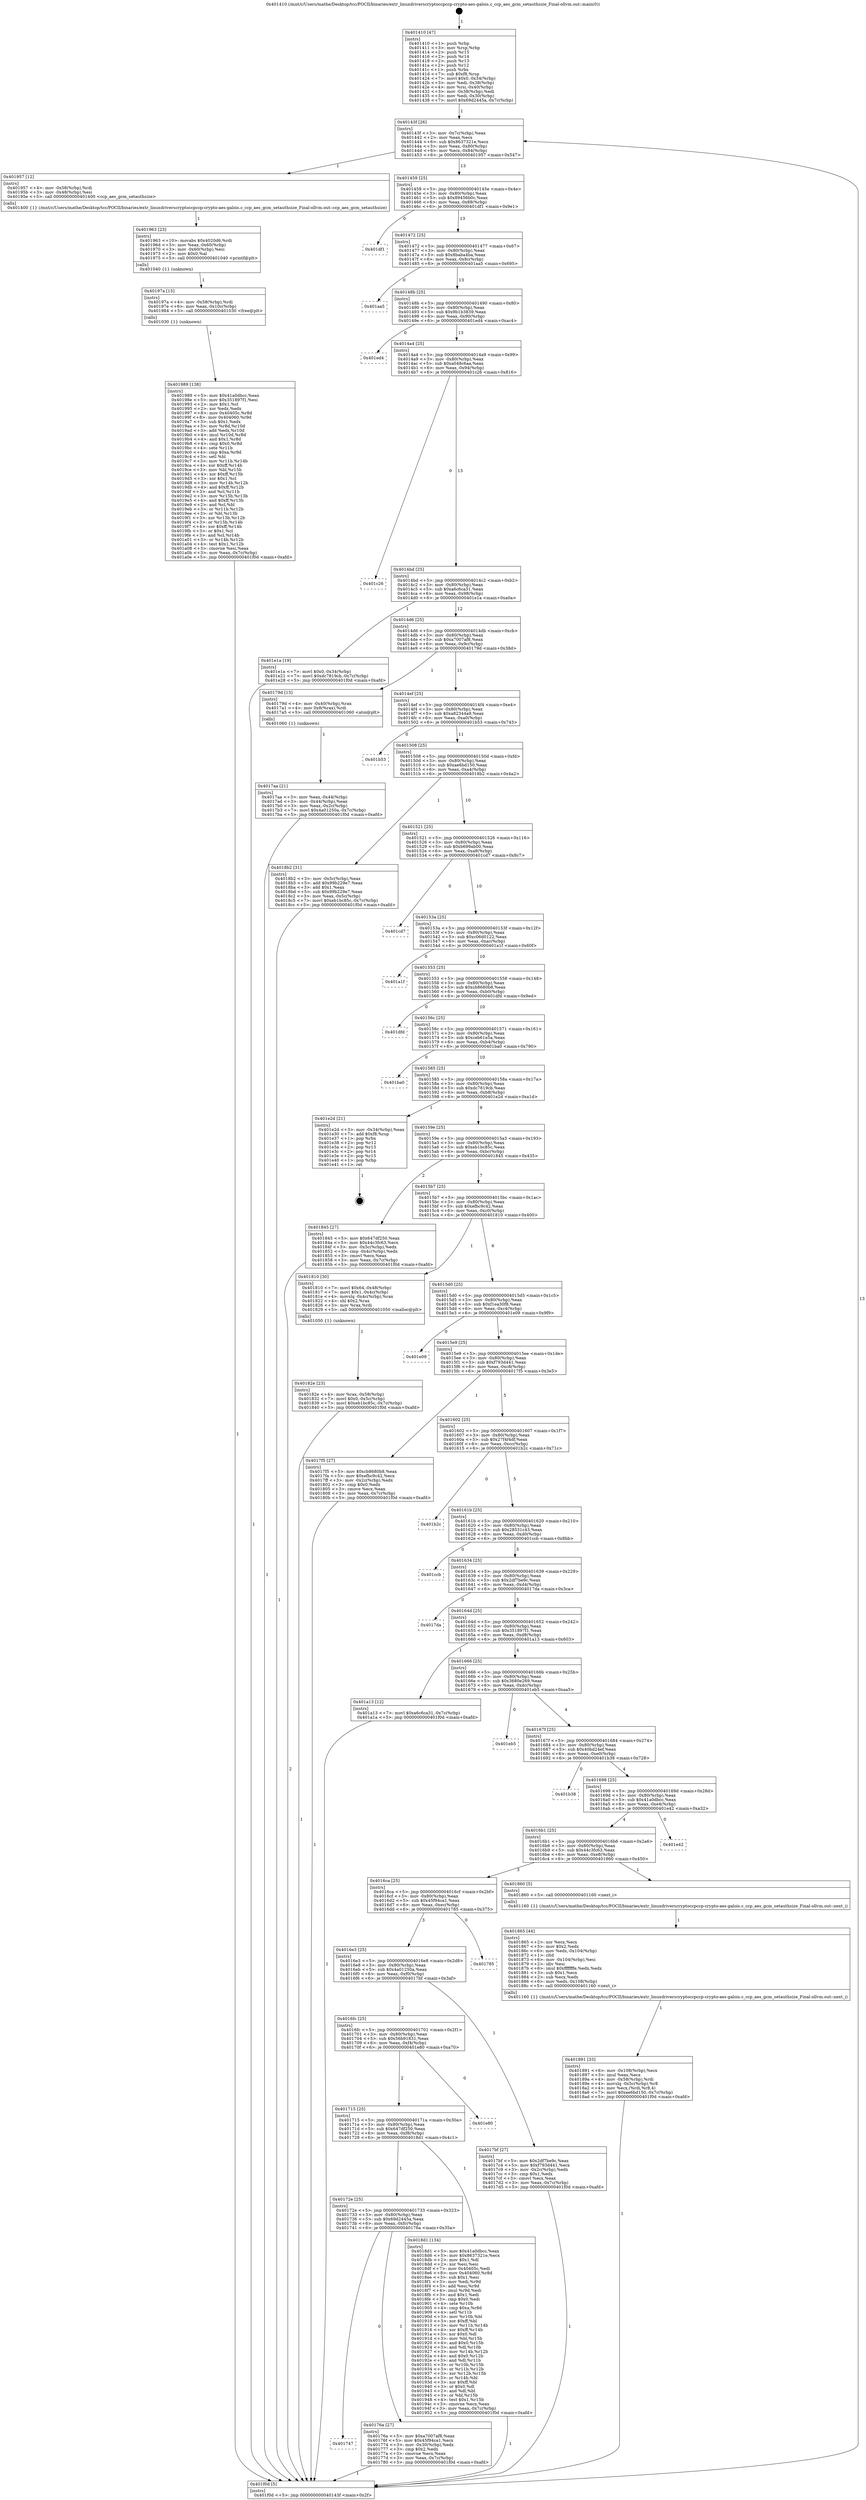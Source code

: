digraph "0x401410" {
  label = "0x401410 (/mnt/c/Users/mathe/Desktop/tcc/POCII/binaries/extr_linuxdriverscryptoccpccp-crypto-aes-galois.c_ccp_aes_gcm_setauthsize_Final-ollvm.out::main(0))"
  labelloc = "t"
  node[shape=record]

  Entry [label="",width=0.3,height=0.3,shape=circle,fillcolor=black,style=filled]
  "0x40143f" [label="{
     0x40143f [26]\l
     | [instrs]\l
     &nbsp;&nbsp;0x40143f \<+3\>: mov -0x7c(%rbp),%eax\l
     &nbsp;&nbsp;0x401442 \<+2\>: mov %eax,%ecx\l
     &nbsp;&nbsp;0x401444 \<+6\>: sub $0x8637321e,%ecx\l
     &nbsp;&nbsp;0x40144a \<+3\>: mov %eax,-0x80(%rbp)\l
     &nbsp;&nbsp;0x40144d \<+6\>: mov %ecx,-0x84(%rbp)\l
     &nbsp;&nbsp;0x401453 \<+6\>: je 0000000000401957 \<main+0x547\>\l
  }"]
  "0x401957" [label="{
     0x401957 [12]\l
     | [instrs]\l
     &nbsp;&nbsp;0x401957 \<+4\>: mov -0x58(%rbp),%rdi\l
     &nbsp;&nbsp;0x40195b \<+3\>: mov -0x48(%rbp),%esi\l
     &nbsp;&nbsp;0x40195e \<+5\>: call 0000000000401400 \<ccp_aes_gcm_setauthsize\>\l
     | [calls]\l
     &nbsp;&nbsp;0x401400 \{1\} (/mnt/c/Users/mathe/Desktop/tcc/POCII/binaries/extr_linuxdriverscryptoccpccp-crypto-aes-galois.c_ccp_aes_gcm_setauthsize_Final-ollvm.out::ccp_aes_gcm_setauthsize)\l
  }"]
  "0x401459" [label="{
     0x401459 [25]\l
     | [instrs]\l
     &nbsp;&nbsp;0x401459 \<+5\>: jmp 000000000040145e \<main+0x4e\>\l
     &nbsp;&nbsp;0x40145e \<+3\>: mov -0x80(%rbp),%eax\l
     &nbsp;&nbsp;0x401461 \<+5\>: sub $0x89456b0c,%eax\l
     &nbsp;&nbsp;0x401466 \<+6\>: mov %eax,-0x88(%rbp)\l
     &nbsp;&nbsp;0x40146c \<+6\>: je 0000000000401df1 \<main+0x9e1\>\l
  }"]
  Exit [label="",width=0.3,height=0.3,shape=circle,fillcolor=black,style=filled,peripheries=2]
  "0x401df1" [label="{
     0x401df1\l
  }", style=dashed]
  "0x401472" [label="{
     0x401472 [25]\l
     | [instrs]\l
     &nbsp;&nbsp;0x401472 \<+5\>: jmp 0000000000401477 \<main+0x67\>\l
     &nbsp;&nbsp;0x401477 \<+3\>: mov -0x80(%rbp),%eax\l
     &nbsp;&nbsp;0x40147a \<+5\>: sub $0x8baba4ba,%eax\l
     &nbsp;&nbsp;0x40147f \<+6\>: mov %eax,-0x8c(%rbp)\l
     &nbsp;&nbsp;0x401485 \<+6\>: je 0000000000401aa5 \<main+0x695\>\l
  }"]
  "0x401989" [label="{
     0x401989 [138]\l
     | [instrs]\l
     &nbsp;&nbsp;0x401989 \<+5\>: mov $0x41a0dbcc,%eax\l
     &nbsp;&nbsp;0x40198e \<+5\>: mov $0x351897f1,%esi\l
     &nbsp;&nbsp;0x401993 \<+2\>: mov $0x1,%cl\l
     &nbsp;&nbsp;0x401995 \<+2\>: xor %edx,%edx\l
     &nbsp;&nbsp;0x401997 \<+8\>: mov 0x40405c,%r8d\l
     &nbsp;&nbsp;0x40199f \<+8\>: mov 0x404060,%r9d\l
     &nbsp;&nbsp;0x4019a7 \<+3\>: sub $0x1,%edx\l
     &nbsp;&nbsp;0x4019aa \<+3\>: mov %r8d,%r10d\l
     &nbsp;&nbsp;0x4019ad \<+3\>: add %edx,%r10d\l
     &nbsp;&nbsp;0x4019b0 \<+4\>: imul %r10d,%r8d\l
     &nbsp;&nbsp;0x4019b4 \<+4\>: and $0x1,%r8d\l
     &nbsp;&nbsp;0x4019b8 \<+4\>: cmp $0x0,%r8d\l
     &nbsp;&nbsp;0x4019bc \<+4\>: sete %r11b\l
     &nbsp;&nbsp;0x4019c0 \<+4\>: cmp $0xa,%r9d\l
     &nbsp;&nbsp;0x4019c4 \<+3\>: setl %bl\l
     &nbsp;&nbsp;0x4019c7 \<+3\>: mov %r11b,%r14b\l
     &nbsp;&nbsp;0x4019ca \<+4\>: xor $0xff,%r14b\l
     &nbsp;&nbsp;0x4019ce \<+3\>: mov %bl,%r15b\l
     &nbsp;&nbsp;0x4019d1 \<+4\>: xor $0xff,%r15b\l
     &nbsp;&nbsp;0x4019d5 \<+3\>: xor $0x1,%cl\l
     &nbsp;&nbsp;0x4019d8 \<+3\>: mov %r14b,%r12b\l
     &nbsp;&nbsp;0x4019db \<+4\>: and $0xff,%r12b\l
     &nbsp;&nbsp;0x4019df \<+3\>: and %cl,%r11b\l
     &nbsp;&nbsp;0x4019e2 \<+3\>: mov %r15b,%r13b\l
     &nbsp;&nbsp;0x4019e5 \<+4\>: and $0xff,%r13b\l
     &nbsp;&nbsp;0x4019e9 \<+2\>: and %cl,%bl\l
     &nbsp;&nbsp;0x4019eb \<+3\>: or %r11b,%r12b\l
     &nbsp;&nbsp;0x4019ee \<+3\>: or %bl,%r13b\l
     &nbsp;&nbsp;0x4019f1 \<+3\>: xor %r13b,%r12b\l
     &nbsp;&nbsp;0x4019f4 \<+3\>: or %r15b,%r14b\l
     &nbsp;&nbsp;0x4019f7 \<+4\>: xor $0xff,%r14b\l
     &nbsp;&nbsp;0x4019fb \<+3\>: or $0x1,%cl\l
     &nbsp;&nbsp;0x4019fe \<+3\>: and %cl,%r14b\l
     &nbsp;&nbsp;0x401a01 \<+3\>: or %r14b,%r12b\l
     &nbsp;&nbsp;0x401a04 \<+4\>: test $0x1,%r12b\l
     &nbsp;&nbsp;0x401a08 \<+3\>: cmovne %esi,%eax\l
     &nbsp;&nbsp;0x401a0b \<+3\>: mov %eax,-0x7c(%rbp)\l
     &nbsp;&nbsp;0x401a0e \<+5\>: jmp 0000000000401f0d \<main+0xafd\>\l
  }"]
  "0x401aa5" [label="{
     0x401aa5\l
  }", style=dashed]
  "0x40148b" [label="{
     0x40148b [25]\l
     | [instrs]\l
     &nbsp;&nbsp;0x40148b \<+5\>: jmp 0000000000401490 \<main+0x80\>\l
     &nbsp;&nbsp;0x401490 \<+3\>: mov -0x80(%rbp),%eax\l
     &nbsp;&nbsp;0x401493 \<+5\>: sub $0x9b1b3839,%eax\l
     &nbsp;&nbsp;0x401498 \<+6\>: mov %eax,-0x90(%rbp)\l
     &nbsp;&nbsp;0x40149e \<+6\>: je 0000000000401ed4 \<main+0xac4\>\l
  }"]
  "0x40197a" [label="{
     0x40197a [15]\l
     | [instrs]\l
     &nbsp;&nbsp;0x40197a \<+4\>: mov -0x58(%rbp),%rdi\l
     &nbsp;&nbsp;0x40197e \<+6\>: mov %eax,-0x10c(%rbp)\l
     &nbsp;&nbsp;0x401984 \<+5\>: call 0000000000401030 \<free@plt\>\l
     | [calls]\l
     &nbsp;&nbsp;0x401030 \{1\} (unknown)\l
  }"]
  "0x401ed4" [label="{
     0x401ed4\l
  }", style=dashed]
  "0x4014a4" [label="{
     0x4014a4 [25]\l
     | [instrs]\l
     &nbsp;&nbsp;0x4014a4 \<+5\>: jmp 00000000004014a9 \<main+0x99\>\l
     &nbsp;&nbsp;0x4014a9 \<+3\>: mov -0x80(%rbp),%eax\l
     &nbsp;&nbsp;0x4014ac \<+5\>: sub $0xa048c6aa,%eax\l
     &nbsp;&nbsp;0x4014b1 \<+6\>: mov %eax,-0x94(%rbp)\l
     &nbsp;&nbsp;0x4014b7 \<+6\>: je 0000000000401c26 \<main+0x816\>\l
  }"]
  "0x401963" [label="{
     0x401963 [23]\l
     | [instrs]\l
     &nbsp;&nbsp;0x401963 \<+10\>: movabs $0x4020d6,%rdi\l
     &nbsp;&nbsp;0x40196d \<+3\>: mov %eax,-0x60(%rbp)\l
     &nbsp;&nbsp;0x401970 \<+3\>: mov -0x60(%rbp),%esi\l
     &nbsp;&nbsp;0x401973 \<+2\>: mov $0x0,%al\l
     &nbsp;&nbsp;0x401975 \<+5\>: call 0000000000401040 \<printf@plt\>\l
     | [calls]\l
     &nbsp;&nbsp;0x401040 \{1\} (unknown)\l
  }"]
  "0x401c26" [label="{
     0x401c26\l
  }", style=dashed]
  "0x4014bd" [label="{
     0x4014bd [25]\l
     | [instrs]\l
     &nbsp;&nbsp;0x4014bd \<+5\>: jmp 00000000004014c2 \<main+0xb2\>\l
     &nbsp;&nbsp;0x4014c2 \<+3\>: mov -0x80(%rbp),%eax\l
     &nbsp;&nbsp;0x4014c5 \<+5\>: sub $0xa6c6ca31,%eax\l
     &nbsp;&nbsp;0x4014ca \<+6\>: mov %eax,-0x98(%rbp)\l
     &nbsp;&nbsp;0x4014d0 \<+6\>: je 0000000000401e1a \<main+0xa0a\>\l
  }"]
  "0x401891" [label="{
     0x401891 [33]\l
     | [instrs]\l
     &nbsp;&nbsp;0x401891 \<+6\>: mov -0x108(%rbp),%ecx\l
     &nbsp;&nbsp;0x401897 \<+3\>: imul %eax,%ecx\l
     &nbsp;&nbsp;0x40189a \<+4\>: mov -0x58(%rbp),%rdi\l
     &nbsp;&nbsp;0x40189e \<+4\>: movslq -0x5c(%rbp),%r8\l
     &nbsp;&nbsp;0x4018a2 \<+4\>: mov %ecx,(%rdi,%r8,4)\l
     &nbsp;&nbsp;0x4018a6 \<+7\>: movl $0xae6bd150,-0x7c(%rbp)\l
     &nbsp;&nbsp;0x4018ad \<+5\>: jmp 0000000000401f0d \<main+0xafd\>\l
  }"]
  "0x401e1a" [label="{
     0x401e1a [19]\l
     | [instrs]\l
     &nbsp;&nbsp;0x401e1a \<+7\>: movl $0x0,-0x34(%rbp)\l
     &nbsp;&nbsp;0x401e21 \<+7\>: movl $0xdc7819cb,-0x7c(%rbp)\l
     &nbsp;&nbsp;0x401e28 \<+5\>: jmp 0000000000401f0d \<main+0xafd\>\l
  }"]
  "0x4014d6" [label="{
     0x4014d6 [25]\l
     | [instrs]\l
     &nbsp;&nbsp;0x4014d6 \<+5\>: jmp 00000000004014db \<main+0xcb\>\l
     &nbsp;&nbsp;0x4014db \<+3\>: mov -0x80(%rbp),%eax\l
     &nbsp;&nbsp;0x4014de \<+5\>: sub $0xa7007af8,%eax\l
     &nbsp;&nbsp;0x4014e3 \<+6\>: mov %eax,-0x9c(%rbp)\l
     &nbsp;&nbsp;0x4014e9 \<+6\>: je 000000000040179d \<main+0x38d\>\l
  }"]
  "0x401865" [label="{
     0x401865 [44]\l
     | [instrs]\l
     &nbsp;&nbsp;0x401865 \<+2\>: xor %ecx,%ecx\l
     &nbsp;&nbsp;0x401867 \<+5\>: mov $0x2,%edx\l
     &nbsp;&nbsp;0x40186c \<+6\>: mov %edx,-0x104(%rbp)\l
     &nbsp;&nbsp;0x401872 \<+1\>: cltd\l
     &nbsp;&nbsp;0x401873 \<+6\>: mov -0x104(%rbp),%esi\l
     &nbsp;&nbsp;0x401879 \<+2\>: idiv %esi\l
     &nbsp;&nbsp;0x40187b \<+6\>: imul $0xfffffffe,%edx,%edx\l
     &nbsp;&nbsp;0x401881 \<+3\>: sub $0x1,%ecx\l
     &nbsp;&nbsp;0x401884 \<+2\>: sub %ecx,%edx\l
     &nbsp;&nbsp;0x401886 \<+6\>: mov %edx,-0x108(%rbp)\l
     &nbsp;&nbsp;0x40188c \<+5\>: call 0000000000401160 \<next_i\>\l
     | [calls]\l
     &nbsp;&nbsp;0x401160 \{1\} (/mnt/c/Users/mathe/Desktop/tcc/POCII/binaries/extr_linuxdriverscryptoccpccp-crypto-aes-galois.c_ccp_aes_gcm_setauthsize_Final-ollvm.out::next_i)\l
  }"]
  "0x40179d" [label="{
     0x40179d [13]\l
     | [instrs]\l
     &nbsp;&nbsp;0x40179d \<+4\>: mov -0x40(%rbp),%rax\l
     &nbsp;&nbsp;0x4017a1 \<+4\>: mov 0x8(%rax),%rdi\l
     &nbsp;&nbsp;0x4017a5 \<+5\>: call 0000000000401060 \<atoi@plt\>\l
     | [calls]\l
     &nbsp;&nbsp;0x401060 \{1\} (unknown)\l
  }"]
  "0x4014ef" [label="{
     0x4014ef [25]\l
     | [instrs]\l
     &nbsp;&nbsp;0x4014ef \<+5\>: jmp 00000000004014f4 \<main+0xe4\>\l
     &nbsp;&nbsp;0x4014f4 \<+3\>: mov -0x80(%rbp),%eax\l
     &nbsp;&nbsp;0x4014f7 \<+5\>: sub $0xa82344a9,%eax\l
     &nbsp;&nbsp;0x4014fc \<+6\>: mov %eax,-0xa0(%rbp)\l
     &nbsp;&nbsp;0x401502 \<+6\>: je 0000000000401b53 \<main+0x743\>\l
  }"]
  "0x40182e" [label="{
     0x40182e [23]\l
     | [instrs]\l
     &nbsp;&nbsp;0x40182e \<+4\>: mov %rax,-0x58(%rbp)\l
     &nbsp;&nbsp;0x401832 \<+7\>: movl $0x0,-0x5c(%rbp)\l
     &nbsp;&nbsp;0x401839 \<+7\>: movl $0xeb1bc85c,-0x7c(%rbp)\l
     &nbsp;&nbsp;0x401840 \<+5\>: jmp 0000000000401f0d \<main+0xafd\>\l
  }"]
  "0x401b53" [label="{
     0x401b53\l
  }", style=dashed]
  "0x401508" [label="{
     0x401508 [25]\l
     | [instrs]\l
     &nbsp;&nbsp;0x401508 \<+5\>: jmp 000000000040150d \<main+0xfd\>\l
     &nbsp;&nbsp;0x40150d \<+3\>: mov -0x80(%rbp),%eax\l
     &nbsp;&nbsp;0x401510 \<+5\>: sub $0xae6bd150,%eax\l
     &nbsp;&nbsp;0x401515 \<+6\>: mov %eax,-0xa4(%rbp)\l
     &nbsp;&nbsp;0x40151b \<+6\>: je 00000000004018b2 \<main+0x4a2\>\l
  }"]
  "0x4017aa" [label="{
     0x4017aa [21]\l
     | [instrs]\l
     &nbsp;&nbsp;0x4017aa \<+3\>: mov %eax,-0x44(%rbp)\l
     &nbsp;&nbsp;0x4017ad \<+3\>: mov -0x44(%rbp),%eax\l
     &nbsp;&nbsp;0x4017b0 \<+3\>: mov %eax,-0x2c(%rbp)\l
     &nbsp;&nbsp;0x4017b3 \<+7\>: movl $0x4a01250a,-0x7c(%rbp)\l
     &nbsp;&nbsp;0x4017ba \<+5\>: jmp 0000000000401f0d \<main+0xafd\>\l
  }"]
  "0x4018b2" [label="{
     0x4018b2 [31]\l
     | [instrs]\l
     &nbsp;&nbsp;0x4018b2 \<+3\>: mov -0x5c(%rbp),%eax\l
     &nbsp;&nbsp;0x4018b5 \<+5\>: add $0x99b229e7,%eax\l
     &nbsp;&nbsp;0x4018ba \<+3\>: add $0x1,%eax\l
     &nbsp;&nbsp;0x4018bd \<+5\>: sub $0x99b229e7,%eax\l
     &nbsp;&nbsp;0x4018c2 \<+3\>: mov %eax,-0x5c(%rbp)\l
     &nbsp;&nbsp;0x4018c5 \<+7\>: movl $0xeb1bc85c,-0x7c(%rbp)\l
     &nbsp;&nbsp;0x4018cc \<+5\>: jmp 0000000000401f0d \<main+0xafd\>\l
  }"]
  "0x401521" [label="{
     0x401521 [25]\l
     | [instrs]\l
     &nbsp;&nbsp;0x401521 \<+5\>: jmp 0000000000401526 \<main+0x116\>\l
     &nbsp;&nbsp;0x401526 \<+3\>: mov -0x80(%rbp),%eax\l
     &nbsp;&nbsp;0x401529 \<+5\>: sub $0xb699ab00,%eax\l
     &nbsp;&nbsp;0x40152e \<+6\>: mov %eax,-0xa8(%rbp)\l
     &nbsp;&nbsp;0x401534 \<+6\>: je 0000000000401cd7 \<main+0x8c7\>\l
  }"]
  "0x401410" [label="{
     0x401410 [47]\l
     | [instrs]\l
     &nbsp;&nbsp;0x401410 \<+1\>: push %rbp\l
     &nbsp;&nbsp;0x401411 \<+3\>: mov %rsp,%rbp\l
     &nbsp;&nbsp;0x401414 \<+2\>: push %r15\l
     &nbsp;&nbsp;0x401416 \<+2\>: push %r14\l
     &nbsp;&nbsp;0x401418 \<+2\>: push %r13\l
     &nbsp;&nbsp;0x40141a \<+2\>: push %r12\l
     &nbsp;&nbsp;0x40141c \<+1\>: push %rbx\l
     &nbsp;&nbsp;0x40141d \<+7\>: sub $0xf8,%rsp\l
     &nbsp;&nbsp;0x401424 \<+7\>: movl $0x0,-0x34(%rbp)\l
     &nbsp;&nbsp;0x40142b \<+3\>: mov %edi,-0x38(%rbp)\l
     &nbsp;&nbsp;0x40142e \<+4\>: mov %rsi,-0x40(%rbp)\l
     &nbsp;&nbsp;0x401432 \<+3\>: mov -0x38(%rbp),%edi\l
     &nbsp;&nbsp;0x401435 \<+3\>: mov %edi,-0x30(%rbp)\l
     &nbsp;&nbsp;0x401438 \<+7\>: movl $0x69d2445a,-0x7c(%rbp)\l
  }"]
  "0x401cd7" [label="{
     0x401cd7\l
  }", style=dashed]
  "0x40153a" [label="{
     0x40153a [25]\l
     | [instrs]\l
     &nbsp;&nbsp;0x40153a \<+5\>: jmp 000000000040153f \<main+0x12f\>\l
     &nbsp;&nbsp;0x40153f \<+3\>: mov -0x80(%rbp),%eax\l
     &nbsp;&nbsp;0x401542 \<+5\>: sub $0xc06d0122,%eax\l
     &nbsp;&nbsp;0x401547 \<+6\>: mov %eax,-0xac(%rbp)\l
     &nbsp;&nbsp;0x40154d \<+6\>: je 0000000000401a1f \<main+0x60f\>\l
  }"]
  "0x401f0d" [label="{
     0x401f0d [5]\l
     | [instrs]\l
     &nbsp;&nbsp;0x401f0d \<+5\>: jmp 000000000040143f \<main+0x2f\>\l
  }"]
  "0x401a1f" [label="{
     0x401a1f\l
  }", style=dashed]
  "0x401553" [label="{
     0x401553 [25]\l
     | [instrs]\l
     &nbsp;&nbsp;0x401553 \<+5\>: jmp 0000000000401558 \<main+0x148\>\l
     &nbsp;&nbsp;0x401558 \<+3\>: mov -0x80(%rbp),%eax\l
     &nbsp;&nbsp;0x40155b \<+5\>: sub $0xcb8680b8,%eax\l
     &nbsp;&nbsp;0x401560 \<+6\>: mov %eax,-0xb0(%rbp)\l
     &nbsp;&nbsp;0x401566 \<+6\>: je 0000000000401dfd \<main+0x9ed\>\l
  }"]
  "0x401747" [label="{
     0x401747\l
  }", style=dashed]
  "0x401dfd" [label="{
     0x401dfd\l
  }", style=dashed]
  "0x40156c" [label="{
     0x40156c [25]\l
     | [instrs]\l
     &nbsp;&nbsp;0x40156c \<+5\>: jmp 0000000000401571 \<main+0x161\>\l
     &nbsp;&nbsp;0x401571 \<+3\>: mov -0x80(%rbp),%eax\l
     &nbsp;&nbsp;0x401574 \<+5\>: sub $0xceb61e5a,%eax\l
     &nbsp;&nbsp;0x401579 \<+6\>: mov %eax,-0xb4(%rbp)\l
     &nbsp;&nbsp;0x40157f \<+6\>: je 0000000000401ba0 \<main+0x790\>\l
  }"]
  "0x40176a" [label="{
     0x40176a [27]\l
     | [instrs]\l
     &nbsp;&nbsp;0x40176a \<+5\>: mov $0xa7007af8,%eax\l
     &nbsp;&nbsp;0x40176f \<+5\>: mov $0x45f94ca1,%ecx\l
     &nbsp;&nbsp;0x401774 \<+3\>: mov -0x30(%rbp),%edx\l
     &nbsp;&nbsp;0x401777 \<+3\>: cmp $0x2,%edx\l
     &nbsp;&nbsp;0x40177a \<+3\>: cmovne %ecx,%eax\l
     &nbsp;&nbsp;0x40177d \<+3\>: mov %eax,-0x7c(%rbp)\l
     &nbsp;&nbsp;0x401780 \<+5\>: jmp 0000000000401f0d \<main+0xafd\>\l
  }"]
  "0x401ba0" [label="{
     0x401ba0\l
  }", style=dashed]
  "0x401585" [label="{
     0x401585 [25]\l
     | [instrs]\l
     &nbsp;&nbsp;0x401585 \<+5\>: jmp 000000000040158a \<main+0x17a\>\l
     &nbsp;&nbsp;0x40158a \<+3\>: mov -0x80(%rbp),%eax\l
     &nbsp;&nbsp;0x40158d \<+5\>: sub $0xdc7819cb,%eax\l
     &nbsp;&nbsp;0x401592 \<+6\>: mov %eax,-0xb8(%rbp)\l
     &nbsp;&nbsp;0x401598 \<+6\>: je 0000000000401e2d \<main+0xa1d\>\l
  }"]
  "0x40172e" [label="{
     0x40172e [25]\l
     | [instrs]\l
     &nbsp;&nbsp;0x40172e \<+5\>: jmp 0000000000401733 \<main+0x323\>\l
     &nbsp;&nbsp;0x401733 \<+3\>: mov -0x80(%rbp),%eax\l
     &nbsp;&nbsp;0x401736 \<+5\>: sub $0x69d2445a,%eax\l
     &nbsp;&nbsp;0x40173b \<+6\>: mov %eax,-0xfc(%rbp)\l
     &nbsp;&nbsp;0x401741 \<+6\>: je 000000000040176a \<main+0x35a\>\l
  }"]
  "0x401e2d" [label="{
     0x401e2d [21]\l
     | [instrs]\l
     &nbsp;&nbsp;0x401e2d \<+3\>: mov -0x34(%rbp),%eax\l
     &nbsp;&nbsp;0x401e30 \<+7\>: add $0xf8,%rsp\l
     &nbsp;&nbsp;0x401e37 \<+1\>: pop %rbx\l
     &nbsp;&nbsp;0x401e38 \<+2\>: pop %r12\l
     &nbsp;&nbsp;0x401e3a \<+2\>: pop %r13\l
     &nbsp;&nbsp;0x401e3c \<+2\>: pop %r14\l
     &nbsp;&nbsp;0x401e3e \<+2\>: pop %r15\l
     &nbsp;&nbsp;0x401e40 \<+1\>: pop %rbp\l
     &nbsp;&nbsp;0x401e41 \<+1\>: ret\l
  }"]
  "0x40159e" [label="{
     0x40159e [25]\l
     | [instrs]\l
     &nbsp;&nbsp;0x40159e \<+5\>: jmp 00000000004015a3 \<main+0x193\>\l
     &nbsp;&nbsp;0x4015a3 \<+3\>: mov -0x80(%rbp),%eax\l
     &nbsp;&nbsp;0x4015a6 \<+5\>: sub $0xeb1bc85c,%eax\l
     &nbsp;&nbsp;0x4015ab \<+6\>: mov %eax,-0xbc(%rbp)\l
     &nbsp;&nbsp;0x4015b1 \<+6\>: je 0000000000401845 \<main+0x435\>\l
  }"]
  "0x4018d1" [label="{
     0x4018d1 [134]\l
     | [instrs]\l
     &nbsp;&nbsp;0x4018d1 \<+5\>: mov $0x41a0dbcc,%eax\l
     &nbsp;&nbsp;0x4018d6 \<+5\>: mov $0x8637321e,%ecx\l
     &nbsp;&nbsp;0x4018db \<+2\>: mov $0x1,%dl\l
     &nbsp;&nbsp;0x4018dd \<+2\>: xor %esi,%esi\l
     &nbsp;&nbsp;0x4018df \<+7\>: mov 0x40405c,%edi\l
     &nbsp;&nbsp;0x4018e6 \<+8\>: mov 0x404060,%r8d\l
     &nbsp;&nbsp;0x4018ee \<+3\>: sub $0x1,%esi\l
     &nbsp;&nbsp;0x4018f1 \<+3\>: mov %edi,%r9d\l
     &nbsp;&nbsp;0x4018f4 \<+3\>: add %esi,%r9d\l
     &nbsp;&nbsp;0x4018f7 \<+4\>: imul %r9d,%edi\l
     &nbsp;&nbsp;0x4018fb \<+3\>: and $0x1,%edi\l
     &nbsp;&nbsp;0x4018fe \<+3\>: cmp $0x0,%edi\l
     &nbsp;&nbsp;0x401901 \<+4\>: sete %r10b\l
     &nbsp;&nbsp;0x401905 \<+4\>: cmp $0xa,%r8d\l
     &nbsp;&nbsp;0x401909 \<+4\>: setl %r11b\l
     &nbsp;&nbsp;0x40190d \<+3\>: mov %r10b,%bl\l
     &nbsp;&nbsp;0x401910 \<+3\>: xor $0xff,%bl\l
     &nbsp;&nbsp;0x401913 \<+3\>: mov %r11b,%r14b\l
     &nbsp;&nbsp;0x401916 \<+4\>: xor $0xff,%r14b\l
     &nbsp;&nbsp;0x40191a \<+3\>: xor $0x0,%dl\l
     &nbsp;&nbsp;0x40191d \<+3\>: mov %bl,%r15b\l
     &nbsp;&nbsp;0x401920 \<+4\>: and $0x0,%r15b\l
     &nbsp;&nbsp;0x401924 \<+3\>: and %dl,%r10b\l
     &nbsp;&nbsp;0x401927 \<+3\>: mov %r14b,%r12b\l
     &nbsp;&nbsp;0x40192a \<+4\>: and $0x0,%r12b\l
     &nbsp;&nbsp;0x40192e \<+3\>: and %dl,%r11b\l
     &nbsp;&nbsp;0x401931 \<+3\>: or %r10b,%r15b\l
     &nbsp;&nbsp;0x401934 \<+3\>: or %r11b,%r12b\l
     &nbsp;&nbsp;0x401937 \<+3\>: xor %r12b,%r15b\l
     &nbsp;&nbsp;0x40193a \<+3\>: or %r14b,%bl\l
     &nbsp;&nbsp;0x40193d \<+3\>: xor $0xff,%bl\l
     &nbsp;&nbsp;0x401940 \<+3\>: or $0x0,%dl\l
     &nbsp;&nbsp;0x401943 \<+2\>: and %dl,%bl\l
     &nbsp;&nbsp;0x401945 \<+3\>: or %bl,%r15b\l
     &nbsp;&nbsp;0x401948 \<+4\>: test $0x1,%r15b\l
     &nbsp;&nbsp;0x40194c \<+3\>: cmovne %ecx,%eax\l
     &nbsp;&nbsp;0x40194f \<+3\>: mov %eax,-0x7c(%rbp)\l
     &nbsp;&nbsp;0x401952 \<+5\>: jmp 0000000000401f0d \<main+0xafd\>\l
  }"]
  "0x401845" [label="{
     0x401845 [27]\l
     | [instrs]\l
     &nbsp;&nbsp;0x401845 \<+5\>: mov $0x647df250,%eax\l
     &nbsp;&nbsp;0x40184a \<+5\>: mov $0x44c3fc63,%ecx\l
     &nbsp;&nbsp;0x40184f \<+3\>: mov -0x5c(%rbp),%edx\l
     &nbsp;&nbsp;0x401852 \<+3\>: cmp -0x4c(%rbp),%edx\l
     &nbsp;&nbsp;0x401855 \<+3\>: cmovl %ecx,%eax\l
     &nbsp;&nbsp;0x401858 \<+3\>: mov %eax,-0x7c(%rbp)\l
     &nbsp;&nbsp;0x40185b \<+5\>: jmp 0000000000401f0d \<main+0xafd\>\l
  }"]
  "0x4015b7" [label="{
     0x4015b7 [25]\l
     | [instrs]\l
     &nbsp;&nbsp;0x4015b7 \<+5\>: jmp 00000000004015bc \<main+0x1ac\>\l
     &nbsp;&nbsp;0x4015bc \<+3\>: mov -0x80(%rbp),%eax\l
     &nbsp;&nbsp;0x4015bf \<+5\>: sub $0xefbc9c42,%eax\l
     &nbsp;&nbsp;0x4015c4 \<+6\>: mov %eax,-0xc0(%rbp)\l
     &nbsp;&nbsp;0x4015ca \<+6\>: je 0000000000401810 \<main+0x400\>\l
  }"]
  "0x401715" [label="{
     0x401715 [25]\l
     | [instrs]\l
     &nbsp;&nbsp;0x401715 \<+5\>: jmp 000000000040171a \<main+0x30a\>\l
     &nbsp;&nbsp;0x40171a \<+3\>: mov -0x80(%rbp),%eax\l
     &nbsp;&nbsp;0x40171d \<+5\>: sub $0x647df250,%eax\l
     &nbsp;&nbsp;0x401722 \<+6\>: mov %eax,-0xf8(%rbp)\l
     &nbsp;&nbsp;0x401728 \<+6\>: je 00000000004018d1 \<main+0x4c1\>\l
  }"]
  "0x401810" [label="{
     0x401810 [30]\l
     | [instrs]\l
     &nbsp;&nbsp;0x401810 \<+7\>: movl $0x64,-0x48(%rbp)\l
     &nbsp;&nbsp;0x401817 \<+7\>: movl $0x1,-0x4c(%rbp)\l
     &nbsp;&nbsp;0x40181e \<+4\>: movslq -0x4c(%rbp),%rax\l
     &nbsp;&nbsp;0x401822 \<+4\>: shl $0x2,%rax\l
     &nbsp;&nbsp;0x401826 \<+3\>: mov %rax,%rdi\l
     &nbsp;&nbsp;0x401829 \<+5\>: call 0000000000401050 \<malloc@plt\>\l
     | [calls]\l
     &nbsp;&nbsp;0x401050 \{1\} (unknown)\l
  }"]
  "0x4015d0" [label="{
     0x4015d0 [25]\l
     | [instrs]\l
     &nbsp;&nbsp;0x4015d0 \<+5\>: jmp 00000000004015d5 \<main+0x1c5\>\l
     &nbsp;&nbsp;0x4015d5 \<+3\>: mov -0x80(%rbp),%eax\l
     &nbsp;&nbsp;0x4015d8 \<+5\>: sub $0xf1ea30f8,%eax\l
     &nbsp;&nbsp;0x4015dd \<+6\>: mov %eax,-0xc4(%rbp)\l
     &nbsp;&nbsp;0x4015e3 \<+6\>: je 0000000000401e09 \<main+0x9f9\>\l
  }"]
  "0x401e80" [label="{
     0x401e80\l
  }", style=dashed]
  "0x401e09" [label="{
     0x401e09\l
  }", style=dashed]
  "0x4015e9" [label="{
     0x4015e9 [25]\l
     | [instrs]\l
     &nbsp;&nbsp;0x4015e9 \<+5\>: jmp 00000000004015ee \<main+0x1de\>\l
     &nbsp;&nbsp;0x4015ee \<+3\>: mov -0x80(%rbp),%eax\l
     &nbsp;&nbsp;0x4015f1 \<+5\>: sub $0xf793d441,%eax\l
     &nbsp;&nbsp;0x4015f6 \<+6\>: mov %eax,-0xc8(%rbp)\l
     &nbsp;&nbsp;0x4015fc \<+6\>: je 00000000004017f5 \<main+0x3e5\>\l
  }"]
  "0x4016fc" [label="{
     0x4016fc [25]\l
     | [instrs]\l
     &nbsp;&nbsp;0x4016fc \<+5\>: jmp 0000000000401701 \<main+0x2f1\>\l
     &nbsp;&nbsp;0x401701 \<+3\>: mov -0x80(%rbp),%eax\l
     &nbsp;&nbsp;0x401704 \<+5\>: sub $0x56b91831,%eax\l
     &nbsp;&nbsp;0x401709 \<+6\>: mov %eax,-0xf4(%rbp)\l
     &nbsp;&nbsp;0x40170f \<+6\>: je 0000000000401e80 \<main+0xa70\>\l
  }"]
  "0x4017f5" [label="{
     0x4017f5 [27]\l
     | [instrs]\l
     &nbsp;&nbsp;0x4017f5 \<+5\>: mov $0xcb8680b8,%eax\l
     &nbsp;&nbsp;0x4017fa \<+5\>: mov $0xefbc9c42,%ecx\l
     &nbsp;&nbsp;0x4017ff \<+3\>: mov -0x2c(%rbp),%edx\l
     &nbsp;&nbsp;0x401802 \<+3\>: cmp $0x0,%edx\l
     &nbsp;&nbsp;0x401805 \<+3\>: cmove %ecx,%eax\l
     &nbsp;&nbsp;0x401808 \<+3\>: mov %eax,-0x7c(%rbp)\l
     &nbsp;&nbsp;0x40180b \<+5\>: jmp 0000000000401f0d \<main+0xafd\>\l
  }"]
  "0x401602" [label="{
     0x401602 [25]\l
     | [instrs]\l
     &nbsp;&nbsp;0x401602 \<+5\>: jmp 0000000000401607 \<main+0x1f7\>\l
     &nbsp;&nbsp;0x401607 \<+3\>: mov -0x80(%rbp),%eax\l
     &nbsp;&nbsp;0x40160a \<+5\>: sub $0x27f4f4df,%eax\l
     &nbsp;&nbsp;0x40160f \<+6\>: mov %eax,-0xcc(%rbp)\l
     &nbsp;&nbsp;0x401615 \<+6\>: je 0000000000401b2c \<main+0x71c\>\l
  }"]
  "0x4017bf" [label="{
     0x4017bf [27]\l
     | [instrs]\l
     &nbsp;&nbsp;0x4017bf \<+5\>: mov $0x2df7be9c,%eax\l
     &nbsp;&nbsp;0x4017c4 \<+5\>: mov $0xf793d441,%ecx\l
     &nbsp;&nbsp;0x4017c9 \<+3\>: mov -0x2c(%rbp),%edx\l
     &nbsp;&nbsp;0x4017cc \<+3\>: cmp $0x1,%edx\l
     &nbsp;&nbsp;0x4017cf \<+3\>: cmovl %ecx,%eax\l
     &nbsp;&nbsp;0x4017d2 \<+3\>: mov %eax,-0x7c(%rbp)\l
     &nbsp;&nbsp;0x4017d5 \<+5\>: jmp 0000000000401f0d \<main+0xafd\>\l
  }"]
  "0x401b2c" [label="{
     0x401b2c\l
  }", style=dashed]
  "0x40161b" [label="{
     0x40161b [25]\l
     | [instrs]\l
     &nbsp;&nbsp;0x40161b \<+5\>: jmp 0000000000401620 \<main+0x210\>\l
     &nbsp;&nbsp;0x401620 \<+3\>: mov -0x80(%rbp),%eax\l
     &nbsp;&nbsp;0x401623 \<+5\>: sub $0x28531c43,%eax\l
     &nbsp;&nbsp;0x401628 \<+6\>: mov %eax,-0xd0(%rbp)\l
     &nbsp;&nbsp;0x40162e \<+6\>: je 0000000000401ccb \<main+0x8bb\>\l
  }"]
  "0x4016e3" [label="{
     0x4016e3 [25]\l
     | [instrs]\l
     &nbsp;&nbsp;0x4016e3 \<+5\>: jmp 00000000004016e8 \<main+0x2d8\>\l
     &nbsp;&nbsp;0x4016e8 \<+3\>: mov -0x80(%rbp),%eax\l
     &nbsp;&nbsp;0x4016eb \<+5\>: sub $0x4a01250a,%eax\l
     &nbsp;&nbsp;0x4016f0 \<+6\>: mov %eax,-0xf0(%rbp)\l
     &nbsp;&nbsp;0x4016f6 \<+6\>: je 00000000004017bf \<main+0x3af\>\l
  }"]
  "0x401ccb" [label="{
     0x401ccb\l
  }", style=dashed]
  "0x401634" [label="{
     0x401634 [25]\l
     | [instrs]\l
     &nbsp;&nbsp;0x401634 \<+5\>: jmp 0000000000401639 \<main+0x229\>\l
     &nbsp;&nbsp;0x401639 \<+3\>: mov -0x80(%rbp),%eax\l
     &nbsp;&nbsp;0x40163c \<+5\>: sub $0x2df7be9c,%eax\l
     &nbsp;&nbsp;0x401641 \<+6\>: mov %eax,-0xd4(%rbp)\l
     &nbsp;&nbsp;0x401647 \<+6\>: je 00000000004017da \<main+0x3ca\>\l
  }"]
  "0x401785" [label="{
     0x401785\l
  }", style=dashed]
  "0x4017da" [label="{
     0x4017da\l
  }", style=dashed]
  "0x40164d" [label="{
     0x40164d [25]\l
     | [instrs]\l
     &nbsp;&nbsp;0x40164d \<+5\>: jmp 0000000000401652 \<main+0x242\>\l
     &nbsp;&nbsp;0x401652 \<+3\>: mov -0x80(%rbp),%eax\l
     &nbsp;&nbsp;0x401655 \<+5\>: sub $0x351897f1,%eax\l
     &nbsp;&nbsp;0x40165a \<+6\>: mov %eax,-0xd8(%rbp)\l
     &nbsp;&nbsp;0x401660 \<+6\>: je 0000000000401a13 \<main+0x603\>\l
  }"]
  "0x4016ca" [label="{
     0x4016ca [25]\l
     | [instrs]\l
     &nbsp;&nbsp;0x4016ca \<+5\>: jmp 00000000004016cf \<main+0x2bf\>\l
     &nbsp;&nbsp;0x4016cf \<+3\>: mov -0x80(%rbp),%eax\l
     &nbsp;&nbsp;0x4016d2 \<+5\>: sub $0x45f94ca1,%eax\l
     &nbsp;&nbsp;0x4016d7 \<+6\>: mov %eax,-0xec(%rbp)\l
     &nbsp;&nbsp;0x4016dd \<+6\>: je 0000000000401785 \<main+0x375\>\l
  }"]
  "0x401a13" [label="{
     0x401a13 [12]\l
     | [instrs]\l
     &nbsp;&nbsp;0x401a13 \<+7\>: movl $0xa6c6ca31,-0x7c(%rbp)\l
     &nbsp;&nbsp;0x401a1a \<+5\>: jmp 0000000000401f0d \<main+0xafd\>\l
  }"]
  "0x401666" [label="{
     0x401666 [25]\l
     | [instrs]\l
     &nbsp;&nbsp;0x401666 \<+5\>: jmp 000000000040166b \<main+0x25b\>\l
     &nbsp;&nbsp;0x40166b \<+3\>: mov -0x80(%rbp),%eax\l
     &nbsp;&nbsp;0x40166e \<+5\>: sub $0x3680e269,%eax\l
     &nbsp;&nbsp;0x401673 \<+6\>: mov %eax,-0xdc(%rbp)\l
     &nbsp;&nbsp;0x401679 \<+6\>: je 0000000000401eb5 \<main+0xaa5\>\l
  }"]
  "0x401860" [label="{
     0x401860 [5]\l
     | [instrs]\l
     &nbsp;&nbsp;0x401860 \<+5\>: call 0000000000401160 \<next_i\>\l
     | [calls]\l
     &nbsp;&nbsp;0x401160 \{1\} (/mnt/c/Users/mathe/Desktop/tcc/POCII/binaries/extr_linuxdriverscryptoccpccp-crypto-aes-galois.c_ccp_aes_gcm_setauthsize_Final-ollvm.out::next_i)\l
  }"]
  "0x401eb5" [label="{
     0x401eb5\l
  }", style=dashed]
  "0x40167f" [label="{
     0x40167f [25]\l
     | [instrs]\l
     &nbsp;&nbsp;0x40167f \<+5\>: jmp 0000000000401684 \<main+0x274\>\l
     &nbsp;&nbsp;0x401684 \<+3\>: mov -0x80(%rbp),%eax\l
     &nbsp;&nbsp;0x401687 \<+5\>: sub $0x40bd24ef,%eax\l
     &nbsp;&nbsp;0x40168c \<+6\>: mov %eax,-0xe0(%rbp)\l
     &nbsp;&nbsp;0x401692 \<+6\>: je 0000000000401b38 \<main+0x728\>\l
  }"]
  "0x4016b1" [label="{
     0x4016b1 [25]\l
     | [instrs]\l
     &nbsp;&nbsp;0x4016b1 \<+5\>: jmp 00000000004016b6 \<main+0x2a6\>\l
     &nbsp;&nbsp;0x4016b6 \<+3\>: mov -0x80(%rbp),%eax\l
     &nbsp;&nbsp;0x4016b9 \<+5\>: sub $0x44c3fc63,%eax\l
     &nbsp;&nbsp;0x4016be \<+6\>: mov %eax,-0xe8(%rbp)\l
     &nbsp;&nbsp;0x4016c4 \<+6\>: je 0000000000401860 \<main+0x450\>\l
  }"]
  "0x401b38" [label="{
     0x401b38\l
  }", style=dashed]
  "0x401698" [label="{
     0x401698 [25]\l
     | [instrs]\l
     &nbsp;&nbsp;0x401698 \<+5\>: jmp 000000000040169d \<main+0x28d\>\l
     &nbsp;&nbsp;0x40169d \<+3\>: mov -0x80(%rbp),%eax\l
     &nbsp;&nbsp;0x4016a0 \<+5\>: sub $0x41a0dbcc,%eax\l
     &nbsp;&nbsp;0x4016a5 \<+6\>: mov %eax,-0xe4(%rbp)\l
     &nbsp;&nbsp;0x4016ab \<+6\>: je 0000000000401e42 \<main+0xa32\>\l
  }"]
  "0x401e42" [label="{
     0x401e42\l
  }", style=dashed]
  Entry -> "0x401410" [label=" 1"]
  "0x40143f" -> "0x401957" [label=" 1"]
  "0x40143f" -> "0x401459" [label=" 13"]
  "0x401e2d" -> Exit [label=" 1"]
  "0x401459" -> "0x401df1" [label=" 0"]
  "0x401459" -> "0x401472" [label=" 13"]
  "0x401e1a" -> "0x401f0d" [label=" 1"]
  "0x401472" -> "0x401aa5" [label=" 0"]
  "0x401472" -> "0x40148b" [label=" 13"]
  "0x401a13" -> "0x401f0d" [label=" 1"]
  "0x40148b" -> "0x401ed4" [label=" 0"]
  "0x40148b" -> "0x4014a4" [label=" 13"]
  "0x401989" -> "0x401f0d" [label=" 1"]
  "0x4014a4" -> "0x401c26" [label=" 0"]
  "0x4014a4" -> "0x4014bd" [label=" 13"]
  "0x40197a" -> "0x401989" [label=" 1"]
  "0x4014bd" -> "0x401e1a" [label=" 1"]
  "0x4014bd" -> "0x4014d6" [label=" 12"]
  "0x401963" -> "0x40197a" [label=" 1"]
  "0x4014d6" -> "0x40179d" [label=" 1"]
  "0x4014d6" -> "0x4014ef" [label=" 11"]
  "0x401957" -> "0x401963" [label=" 1"]
  "0x4014ef" -> "0x401b53" [label=" 0"]
  "0x4014ef" -> "0x401508" [label=" 11"]
  "0x4018d1" -> "0x401f0d" [label=" 1"]
  "0x401508" -> "0x4018b2" [label=" 1"]
  "0x401508" -> "0x401521" [label=" 10"]
  "0x4018b2" -> "0x401f0d" [label=" 1"]
  "0x401521" -> "0x401cd7" [label=" 0"]
  "0x401521" -> "0x40153a" [label=" 10"]
  "0x401891" -> "0x401f0d" [label=" 1"]
  "0x40153a" -> "0x401a1f" [label=" 0"]
  "0x40153a" -> "0x401553" [label=" 10"]
  "0x401865" -> "0x401891" [label=" 1"]
  "0x401553" -> "0x401dfd" [label=" 0"]
  "0x401553" -> "0x40156c" [label=" 10"]
  "0x401860" -> "0x401865" [label=" 1"]
  "0x40156c" -> "0x401ba0" [label=" 0"]
  "0x40156c" -> "0x401585" [label=" 10"]
  "0x401845" -> "0x401f0d" [label=" 2"]
  "0x401585" -> "0x401e2d" [label=" 1"]
  "0x401585" -> "0x40159e" [label=" 9"]
  "0x401810" -> "0x40182e" [label=" 1"]
  "0x40159e" -> "0x401845" [label=" 2"]
  "0x40159e" -> "0x4015b7" [label=" 7"]
  "0x4017f5" -> "0x401f0d" [label=" 1"]
  "0x4015b7" -> "0x401810" [label=" 1"]
  "0x4015b7" -> "0x4015d0" [label=" 6"]
  "0x4017aa" -> "0x401f0d" [label=" 1"]
  "0x4015d0" -> "0x401e09" [label=" 0"]
  "0x4015d0" -> "0x4015e9" [label=" 6"]
  "0x40179d" -> "0x4017aa" [label=" 1"]
  "0x4015e9" -> "0x4017f5" [label=" 1"]
  "0x4015e9" -> "0x401602" [label=" 5"]
  "0x401410" -> "0x40143f" [label=" 1"]
  "0x401602" -> "0x401b2c" [label=" 0"]
  "0x401602" -> "0x40161b" [label=" 5"]
  "0x40176a" -> "0x401f0d" [label=" 1"]
  "0x40161b" -> "0x401ccb" [label=" 0"]
  "0x40161b" -> "0x401634" [label=" 5"]
  "0x40172e" -> "0x40176a" [label=" 1"]
  "0x401634" -> "0x4017da" [label=" 0"]
  "0x401634" -> "0x40164d" [label=" 5"]
  "0x40182e" -> "0x401f0d" [label=" 1"]
  "0x40164d" -> "0x401a13" [label=" 1"]
  "0x40164d" -> "0x401666" [label=" 4"]
  "0x401715" -> "0x4018d1" [label=" 1"]
  "0x401666" -> "0x401eb5" [label=" 0"]
  "0x401666" -> "0x40167f" [label=" 4"]
  "0x4017bf" -> "0x401f0d" [label=" 1"]
  "0x40167f" -> "0x401b38" [label=" 0"]
  "0x40167f" -> "0x401698" [label=" 4"]
  "0x4016fc" -> "0x401e80" [label=" 0"]
  "0x401698" -> "0x401e42" [label=" 0"]
  "0x401698" -> "0x4016b1" [label=" 4"]
  "0x4016fc" -> "0x401715" [label=" 2"]
  "0x4016b1" -> "0x401860" [label=" 1"]
  "0x4016b1" -> "0x4016ca" [label=" 3"]
  "0x401715" -> "0x40172e" [label=" 1"]
  "0x4016ca" -> "0x401785" [label=" 0"]
  "0x4016ca" -> "0x4016e3" [label=" 3"]
  "0x40172e" -> "0x401747" [label=" 0"]
  "0x4016e3" -> "0x4017bf" [label=" 1"]
  "0x4016e3" -> "0x4016fc" [label=" 2"]
  "0x401f0d" -> "0x40143f" [label=" 13"]
}
